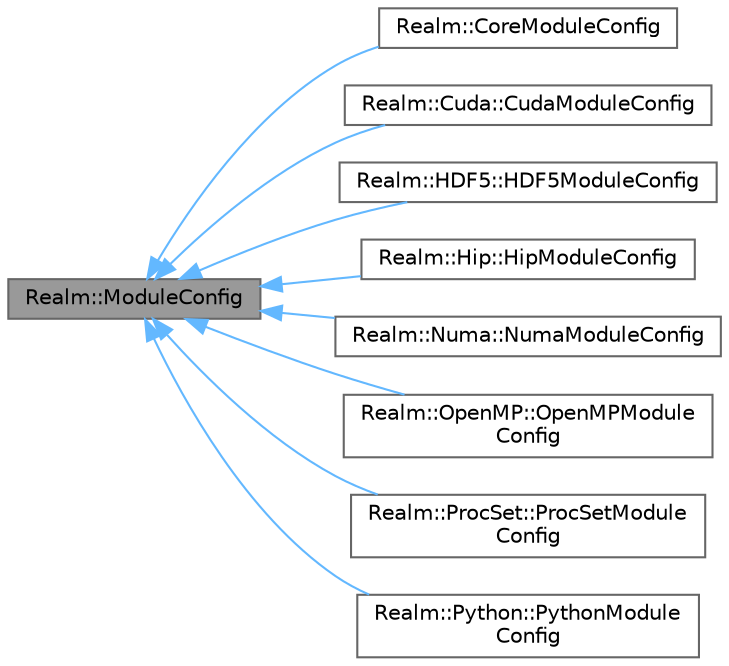 digraph "Realm::ModuleConfig"
{
 // LATEX_PDF_SIZE
  bgcolor="transparent";
  edge [fontname=Helvetica,fontsize=10,labelfontname=Helvetica,labelfontsize=10];
  node [fontname=Helvetica,fontsize=10,shape=box,height=0.2,width=0.4];
  rankdir="LR";
  Node1 [id="Node000001",label="Realm::ModuleConfig",height=0.2,width=0.4,color="gray40", fillcolor="grey60", style="filled", fontcolor="black",tooltip=" "];
  Node1 -> Node2 [id="edge1_Node000001_Node000002",dir="back",color="steelblue1",style="solid",tooltip=" "];
  Node2 [id="Node000002",label="Realm::CoreModuleConfig",height=0.2,width=0.4,color="gray40", fillcolor="white", style="filled",URL="$classRealm_1_1CoreModuleConfig.html",tooltip=" "];
  Node1 -> Node3 [id="edge2_Node000001_Node000003",dir="back",color="steelblue1",style="solid",tooltip=" "];
  Node3 [id="Node000003",label="Realm::Cuda::CudaModuleConfig",height=0.2,width=0.4,color="gray40", fillcolor="white", style="filled",URL="$classRealm_1_1Cuda_1_1CudaModuleConfig.html",tooltip=" "];
  Node1 -> Node4 [id="edge3_Node000001_Node000004",dir="back",color="steelblue1",style="solid",tooltip=" "];
  Node4 [id="Node000004",label="Realm::HDF5::HDF5ModuleConfig",height=0.2,width=0.4,color="gray40", fillcolor="white", style="filled",URL="$classRealm_1_1HDF5_1_1HDF5ModuleConfig.html",tooltip=" "];
  Node1 -> Node5 [id="edge4_Node000001_Node000005",dir="back",color="steelblue1",style="solid",tooltip=" "];
  Node5 [id="Node000005",label="Realm::Hip::HipModuleConfig",height=0.2,width=0.4,color="gray40", fillcolor="white", style="filled",URL="$classRealm_1_1Hip_1_1HipModuleConfig.html",tooltip=" "];
  Node1 -> Node6 [id="edge5_Node000001_Node000006",dir="back",color="steelblue1",style="solid",tooltip=" "];
  Node6 [id="Node000006",label="Realm::Numa::NumaModuleConfig",height=0.2,width=0.4,color="gray40", fillcolor="white", style="filled",URL="$classRealm_1_1Numa_1_1NumaModuleConfig.html",tooltip=" "];
  Node1 -> Node7 [id="edge6_Node000001_Node000007",dir="back",color="steelblue1",style="solid",tooltip=" "];
  Node7 [id="Node000007",label="Realm::OpenMP::OpenMPModule\lConfig",height=0.2,width=0.4,color="gray40", fillcolor="white", style="filled",URL="$classRealm_1_1OpenMP_1_1OpenMPModuleConfig.html",tooltip=" "];
  Node1 -> Node8 [id="edge7_Node000001_Node000008",dir="back",color="steelblue1",style="solid",tooltip=" "];
  Node8 [id="Node000008",label="Realm::ProcSet::ProcSetModule\lConfig",height=0.2,width=0.4,color="gray40", fillcolor="white", style="filled",URL="$classRealm_1_1ProcSet_1_1ProcSetModuleConfig.html",tooltip=" "];
  Node1 -> Node9 [id="edge8_Node000001_Node000009",dir="back",color="steelblue1",style="solid",tooltip=" "];
  Node9 [id="Node000009",label="Realm::Python::PythonModule\lConfig",height=0.2,width=0.4,color="gray40", fillcolor="white", style="filled",URL="$classRealm_1_1Python_1_1PythonModuleConfig.html",tooltip=" "];
}
